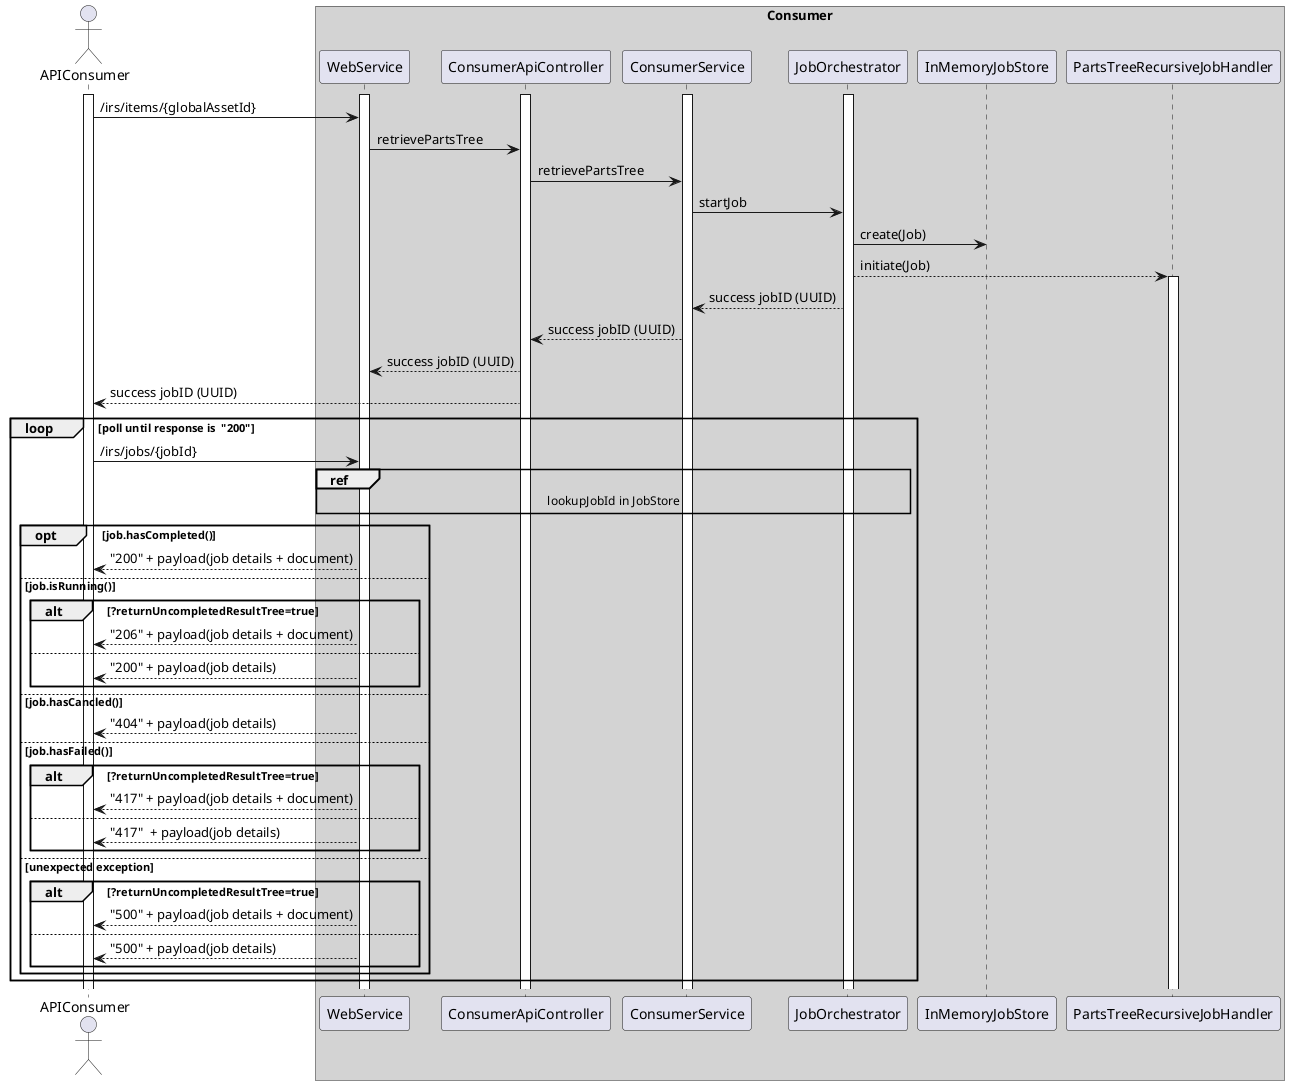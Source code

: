 @startuml
skinparam shadowing false

actor APIConsumer
activate APIConsumer

box "Consumer" #LightGrey
participant WebService
activate WebService
participant ConsumerApiController
activate ConsumerApiController
participant ConsumerService
activate ConsumerService
participant JobOrchestrator
activate JobOrchestrator

APIConsumer -> WebService : /irs/items/{globalAssetId}
WebService -> ConsumerApiController :  retrievePartsTree
ConsumerApiController -> ConsumerService :  retrievePartsTree
ConsumerService -> JobOrchestrator: startJob
JobOrchestrator -> InMemoryJobStore: create(Job)

JobOrchestrator --> PartsTreeRecursiveJobHandler: initiate(Job)
activate PartsTreeRecursiveJobHandler

ConsumerService <-- JobOrchestrator : success jobID (UUID)
ConsumerApiController <-- ConsumerService : success jobID (UUID)
WebService <-- ConsumerApiController : success jobID (UUID)
APIConsumer <-- ConsumerApiController : success jobID (UUID)

loop poll until response is  "200"
     APIConsumer -> WebService : /irs/jobs/{jobId}

     ref over WebService,  JobOrchestrator
        lookupJobId in JobStore
     end ref
     opt job.hasCompleted()
            APIConsumer <-- WebService : "200" + payload(job details + document)
     else job.isRunning()
           alt ?returnUncompletedResultTree=true
             APIConsumer <-- WebService : "206" + payload(job details + document)
           else
             APIConsumer <-- WebService : "200" + payload(job details)
            end alt
     else job.hasCancled()
             APIConsumer <-- WebService : "404" + payload(job details)
     else job.hasFailed()
        alt ?returnUncompletedResultTree=true
            APIConsumer <-- WebService : "417" + payload(job details + document)
        else
            APIConsumer <-- WebService : "417"  + payload(job details)
        end alt
      else  unexpected exception
        alt ?returnUncompletedResultTree=true
            APIConsumer <-- WebService : "500" + payload(job details + document)
        else
           APIConsumer <-- WebService : "500" + payload(job details)
           end alt
     end opt

end loop

@enduml